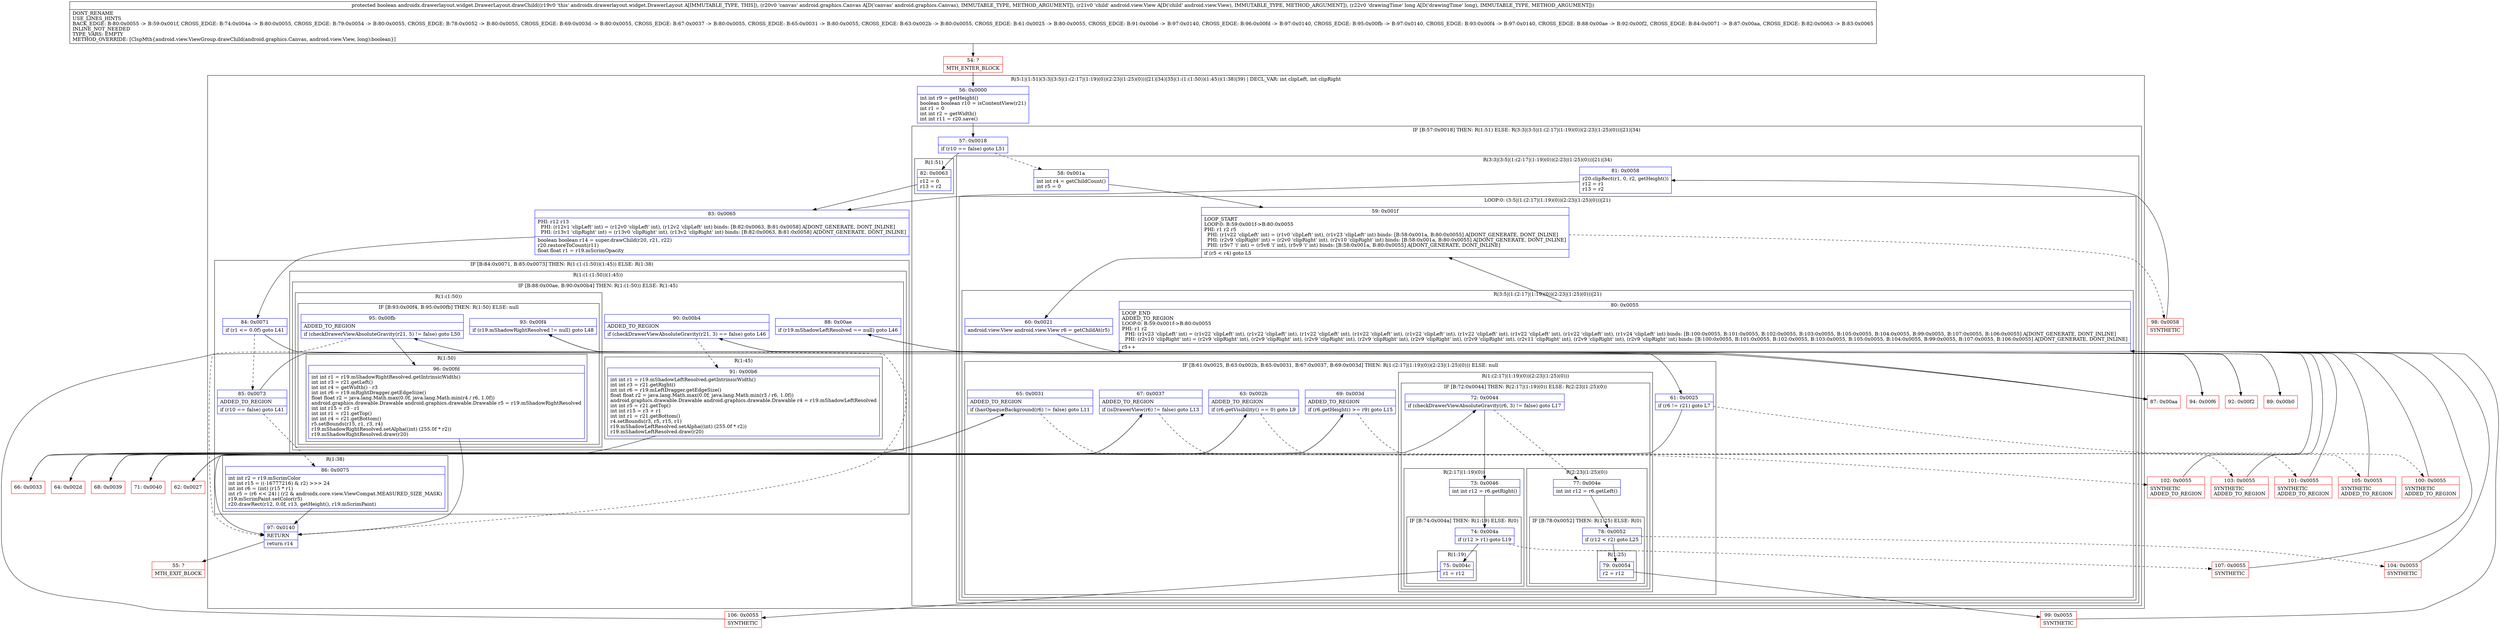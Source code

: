 digraph "CFG forandroidx.drawerlayout.widget.DrawerLayout.drawChild(Landroid\/graphics\/Canvas;Landroid\/view\/View;J)Z" {
subgraph cluster_Region_86259053 {
label = "R(5:1|(1:51)(3:3|(3:5|(1:(2:17|(1:19)(0))(2:23|(1:25)(0)))|21)|34)|35|(1:(1:(1:50))(1:45))(1:38)|39) | DECL_VAR: int clipLeft, int clipRight\l";
node [shape=record,color=blue];
Node_56 [shape=record,label="{56\:\ 0x0000|int int r9 = getHeight()\lboolean boolean r10 = isContentView(r21)\lint r1 = 0\lint int r2 = getWidth()\lint int r11 = r20.save()\l}"];
subgraph cluster_IfRegion_559801034 {
label = "IF [B:57:0x0018] THEN: R(1:51) ELSE: R(3:3|(3:5|(1:(2:17|(1:19)(0))(2:23|(1:25)(0)))|21)|34)";
node [shape=record,color=blue];
Node_57 [shape=record,label="{57\:\ 0x0018|if (r10 == false) goto L51\l}"];
subgraph cluster_Region_1013335897 {
label = "R(1:51)";
node [shape=record,color=blue];
Node_82 [shape=record,label="{82\:\ 0x0063|r12 = 0\lr13 = r2\l}"];
}
subgraph cluster_Region_1186977119 {
label = "R(3:3|(3:5|(1:(2:17|(1:19)(0))(2:23|(1:25)(0)))|21)|34)";
node [shape=record,color=blue];
Node_58 [shape=record,label="{58\:\ 0x001a|int int r4 = getChildCount()\lint r5 = 0\l}"];
subgraph cluster_LoopRegion_463713413 {
label = "LOOP:0: (3:5|(1:(2:17|(1:19)(0))(2:23|(1:25)(0)))|21)";
node [shape=record,color=blue];
Node_59 [shape=record,label="{59\:\ 0x001f|LOOP_START\lLOOP:0: B:59:0x001f\-\>B:80:0x0055\lPHI: r1 r2 r5 \l  PHI: (r1v22 'clipLeft' int) = (r1v0 'clipLeft' int), (r1v23 'clipLeft' int) binds: [B:58:0x001a, B:80:0x0055] A[DONT_GENERATE, DONT_INLINE]\l  PHI: (r2v9 'clipRight' int) = (r2v0 'clipRight' int), (r2v10 'clipRight' int) binds: [B:58:0x001a, B:80:0x0055] A[DONT_GENERATE, DONT_INLINE]\l  PHI: (r5v7 'i' int) = (r5v6 'i' int), (r5v9 'i' int) binds: [B:58:0x001a, B:80:0x0055] A[DONT_GENERATE, DONT_INLINE]\l|if (r5 \< r4) goto L5\l}"];
subgraph cluster_Region_1248297172 {
label = "R(3:5|(1:(2:17|(1:19)(0))(2:23|(1:25)(0)))|21)";
node [shape=record,color=blue];
Node_60 [shape=record,label="{60\:\ 0x0021|android.view.View android.view.View r6 = getChildAt(r5)\l}"];
subgraph cluster_IfRegion_39252776 {
label = "IF [B:61:0x0025, B:63:0x002b, B:65:0x0031, B:67:0x0037, B:69:0x003d] THEN: R(1:(2:17|(1:19)(0))(2:23|(1:25)(0))) ELSE: null";
node [shape=record,color=blue];
Node_61 [shape=record,label="{61\:\ 0x0025|if (r6 != r21) goto L7\l}"];
Node_63 [shape=record,label="{63\:\ 0x002b|ADDED_TO_REGION\l|if (r6.getVisibility() == 0) goto L9\l}"];
Node_65 [shape=record,label="{65\:\ 0x0031|ADDED_TO_REGION\l|if (hasOpaqueBackground(r6) != false) goto L11\l}"];
Node_67 [shape=record,label="{67\:\ 0x0037|ADDED_TO_REGION\l|if (isDrawerView(r6) != false) goto L13\l}"];
Node_69 [shape=record,label="{69\:\ 0x003d|ADDED_TO_REGION\l|if (r6.getHeight() \>= r9) goto L15\l}"];
subgraph cluster_Region_527443630 {
label = "R(1:(2:17|(1:19)(0))(2:23|(1:25)(0)))";
node [shape=record,color=blue];
subgraph cluster_IfRegion_659602777 {
label = "IF [B:72:0x0044] THEN: R(2:17|(1:19)(0)) ELSE: R(2:23|(1:25)(0))";
node [shape=record,color=blue];
Node_72 [shape=record,label="{72\:\ 0x0044|if (checkDrawerViewAbsoluteGravity(r6, 3) != false) goto L17\l}"];
subgraph cluster_Region_1378278800 {
label = "R(2:17|(1:19)(0))";
node [shape=record,color=blue];
Node_73 [shape=record,label="{73\:\ 0x0046|int int r12 = r6.getRight()\l}"];
subgraph cluster_IfRegion_146423088 {
label = "IF [B:74:0x004a] THEN: R(1:19) ELSE: R(0)";
node [shape=record,color=blue];
Node_74 [shape=record,label="{74\:\ 0x004a|if (r12 \> r1) goto L19\l}"];
subgraph cluster_Region_1036011027 {
label = "R(1:19)";
node [shape=record,color=blue];
Node_75 [shape=record,label="{75\:\ 0x004c|r1 = r12\l}"];
}
subgraph cluster_Region_1530433565 {
label = "R(0)";
node [shape=record,color=blue];
}
}
}
subgraph cluster_Region_1411865805 {
label = "R(2:23|(1:25)(0))";
node [shape=record,color=blue];
Node_77 [shape=record,label="{77\:\ 0x004e|int int r12 = r6.getLeft()\l}"];
subgraph cluster_IfRegion_1701621336 {
label = "IF [B:78:0x0052] THEN: R(1:25) ELSE: R(0)";
node [shape=record,color=blue];
Node_78 [shape=record,label="{78\:\ 0x0052|if (r12 \< r2) goto L25\l}"];
subgraph cluster_Region_61434337 {
label = "R(1:25)";
node [shape=record,color=blue];
Node_79 [shape=record,label="{79\:\ 0x0054|r2 = r12\l}"];
}
subgraph cluster_Region_2142070341 {
label = "R(0)";
node [shape=record,color=blue];
}
}
}
}
}
}
Node_80 [shape=record,label="{80\:\ 0x0055|LOOP_END\lADDED_TO_REGION\lLOOP:0: B:59:0x001f\-\>B:80:0x0055\lPHI: r1 r2 \l  PHI: (r1v23 'clipLeft' int) = (r1v22 'clipLeft' int), (r1v22 'clipLeft' int), (r1v22 'clipLeft' int), (r1v22 'clipLeft' int), (r1v22 'clipLeft' int), (r1v22 'clipLeft' int), (r1v22 'clipLeft' int), (r1v22 'clipLeft' int), (r1v24 'clipLeft' int) binds: [B:100:0x0055, B:101:0x0055, B:102:0x0055, B:103:0x0055, B:105:0x0055, B:104:0x0055, B:99:0x0055, B:107:0x0055, B:106:0x0055] A[DONT_GENERATE, DONT_INLINE]\l  PHI: (r2v10 'clipRight' int) = (r2v9 'clipRight' int), (r2v9 'clipRight' int), (r2v9 'clipRight' int), (r2v9 'clipRight' int), (r2v9 'clipRight' int), (r2v9 'clipRight' int), (r2v11 'clipRight' int), (r2v9 'clipRight' int), (r2v9 'clipRight' int) binds: [B:100:0x0055, B:101:0x0055, B:102:0x0055, B:103:0x0055, B:105:0x0055, B:104:0x0055, B:99:0x0055, B:107:0x0055, B:106:0x0055] A[DONT_GENERATE, DONT_INLINE]\l|r5++\l}"];
}
}
Node_81 [shape=record,label="{81\:\ 0x0058|r20.clipRect(r1, 0, r2, getHeight())\lr12 = r1\lr13 = r2\l}"];
}
}
Node_83 [shape=record,label="{83\:\ 0x0065|PHI: r12 r13 \l  PHI: (r12v1 'clipLeft' int) = (r12v0 'clipLeft' int), (r12v2 'clipLeft' int) binds: [B:82:0x0063, B:81:0x0058] A[DONT_GENERATE, DONT_INLINE]\l  PHI: (r13v1 'clipRight' int) = (r13v0 'clipRight' int), (r13v2 'clipRight' int) binds: [B:82:0x0063, B:81:0x0058] A[DONT_GENERATE, DONT_INLINE]\l|boolean boolean r14 = super.drawChild(r20, r21, r22)\lr20.restoreToCount(r11)\lfloat float r1 = r19.mScrimOpacity\l}"];
subgraph cluster_IfRegion_434865950 {
label = "IF [B:84:0x0071, B:85:0x0073] THEN: R(1:(1:(1:50))(1:45)) ELSE: R(1:38)";
node [shape=record,color=blue];
Node_84 [shape=record,label="{84\:\ 0x0071|if (r1 \<= 0.0f) goto L41\l}"];
Node_85 [shape=record,label="{85\:\ 0x0073|ADDED_TO_REGION\l|if (r10 == false) goto L41\l}"];
subgraph cluster_Region_1595796995 {
label = "R(1:(1:(1:50))(1:45))";
node [shape=record,color=blue];
subgraph cluster_IfRegion_1103558168 {
label = "IF [B:88:0x00ae, B:90:0x00b4] THEN: R(1:(1:50)) ELSE: R(1:45)";
node [shape=record,color=blue];
Node_88 [shape=record,label="{88\:\ 0x00ae|if (r19.mShadowLeftResolved == null) goto L46\l}"];
Node_90 [shape=record,label="{90\:\ 0x00b4|ADDED_TO_REGION\l|if (checkDrawerViewAbsoluteGravity(r21, 3) == false) goto L46\l}"];
subgraph cluster_Region_1591815749 {
label = "R(1:(1:50))";
node [shape=record,color=blue];
subgraph cluster_IfRegion_1256912018 {
label = "IF [B:93:0x00f4, B:95:0x00fb] THEN: R(1:50) ELSE: null";
node [shape=record,color=blue];
Node_93 [shape=record,label="{93\:\ 0x00f4|if (r19.mShadowRightResolved != null) goto L48\l}"];
Node_95 [shape=record,label="{95\:\ 0x00fb|ADDED_TO_REGION\l|if (checkDrawerViewAbsoluteGravity(r21, 5) != false) goto L50\l}"];
subgraph cluster_Region_367990447 {
label = "R(1:50)";
node [shape=record,color=blue];
Node_96 [shape=record,label="{96\:\ 0x00fd|int int r1 = r19.mShadowRightResolved.getIntrinsicWidth()\lint int r3 = r21.getLeft()\lint int r4 = getWidth() \- r3\lint int r6 = r19.mRightDragger.getEdgeSize()\lfloat float r2 = java.lang.Math.max(0.0f, java.lang.Math.min(r4 \/ r6, 1.0f))\landroid.graphics.drawable.Drawable android.graphics.drawable.Drawable r5 = r19.mShadowRightResolved\lint int r15 = r3 \- r1\lint int r1 = r21.getTop()\lint int r4 = r21.getBottom()\lr5.setBounds(r15, r1, r3, r4)\lr19.mShadowRightResolved.setAlpha((int) (255.0f * r2))\lr19.mShadowRightResolved.draw(r20)\l}"];
}
}
}
subgraph cluster_Region_465422276 {
label = "R(1:45)";
node [shape=record,color=blue];
Node_91 [shape=record,label="{91\:\ 0x00b6|int int r1 = r19.mShadowLeftResolved.getIntrinsicWidth()\lint int r3 = r21.getRight()\lint int r6 = r19.mLeftDragger.getEdgeSize()\lfloat float r2 = java.lang.Math.max(0.0f, java.lang.Math.min(r3 \/ r6, 1.0f))\landroid.graphics.drawable.Drawable android.graphics.drawable.Drawable r4 = r19.mShadowLeftResolved\lint int r5 = r21.getTop()\lint int r15 = r3 + r1\lint int r1 = r21.getBottom()\lr4.setBounds(r3, r5, r15, r1)\lr19.mShadowLeftResolved.setAlpha((int) (255.0f * r2))\lr19.mShadowLeftResolved.draw(r20)\l}"];
}
}
}
subgraph cluster_Region_1564580487 {
label = "R(1:38)";
node [shape=record,color=blue];
Node_86 [shape=record,label="{86\:\ 0x0075|int int r2 = r19.mScrimColor\lint int r15 = ((\-16777216) & r2) \>\>\> 24\lint int r6 = (int) (r15 * r1)\lint r5 = (r6 \<\< 24) \| (r2 & androidx.core.view.ViewCompat.MEASURED_SIZE_MASK)\lr19.mScrimPaint.setColor(r5)\lr20.drawRect(r12, 0.0f, r13, getHeight(), r19.mScrimPaint)\l}"];
}
}
Node_97 [shape=record,label="{97\:\ 0x0140|RETURN\l|return r14\l}"];
}
Node_54 [shape=record,color=red,label="{54\:\ ?|MTH_ENTER_BLOCK\l}"];
Node_62 [shape=record,color=red,label="{62\:\ 0x0027}"];
Node_64 [shape=record,color=red,label="{64\:\ 0x002d}"];
Node_66 [shape=record,color=red,label="{66\:\ 0x0033}"];
Node_68 [shape=record,color=red,label="{68\:\ 0x0039}"];
Node_71 [shape=record,color=red,label="{71\:\ 0x0040}"];
Node_106 [shape=record,color=red,label="{106\:\ 0x0055|SYNTHETIC\l}"];
Node_107 [shape=record,color=red,label="{107\:\ 0x0055|SYNTHETIC\l}"];
Node_99 [shape=record,color=red,label="{99\:\ 0x0055|SYNTHETIC\l}"];
Node_104 [shape=record,color=red,label="{104\:\ 0x0055|SYNTHETIC\l}"];
Node_105 [shape=record,color=red,label="{105\:\ 0x0055|SYNTHETIC\lADDED_TO_REGION\l}"];
Node_103 [shape=record,color=red,label="{103\:\ 0x0055|SYNTHETIC\lADDED_TO_REGION\l}"];
Node_102 [shape=record,color=red,label="{102\:\ 0x0055|SYNTHETIC\lADDED_TO_REGION\l}"];
Node_101 [shape=record,color=red,label="{101\:\ 0x0055|SYNTHETIC\lADDED_TO_REGION\l}"];
Node_100 [shape=record,color=red,label="{100\:\ 0x0055|SYNTHETIC\lADDED_TO_REGION\l}"];
Node_98 [shape=record,color=red,label="{98\:\ 0x0058|SYNTHETIC\l}"];
Node_55 [shape=record,color=red,label="{55\:\ ?|MTH_EXIT_BLOCK\l}"];
Node_87 [shape=record,color=red,label="{87\:\ 0x00aa}"];
Node_89 [shape=record,color=red,label="{89\:\ 0x00b0}"];
Node_92 [shape=record,color=red,label="{92\:\ 0x00f2}"];
Node_94 [shape=record,color=red,label="{94\:\ 0x00f6}"];
MethodNode[shape=record,label="{protected boolean androidx.drawerlayout.widget.DrawerLayout.drawChild((r19v0 'this' androidx.drawerlayout.widget.DrawerLayout A[IMMUTABLE_TYPE, THIS]), (r20v0 'canvas' android.graphics.Canvas A[D('canvas' android.graphics.Canvas), IMMUTABLE_TYPE, METHOD_ARGUMENT]), (r21v0 'child' android.view.View A[D('child' android.view.View), IMMUTABLE_TYPE, METHOD_ARGUMENT]), (r22v0 'drawingTime' long A[D('drawingTime' long), IMMUTABLE_TYPE, METHOD_ARGUMENT]))  | DONT_RENAME\lUSE_LINES_HINTS\lBACK_EDGE: B:80:0x0055 \-\> B:59:0x001f, CROSS_EDGE: B:74:0x004a \-\> B:80:0x0055, CROSS_EDGE: B:79:0x0054 \-\> B:80:0x0055, CROSS_EDGE: B:78:0x0052 \-\> B:80:0x0055, CROSS_EDGE: B:69:0x003d \-\> B:80:0x0055, CROSS_EDGE: B:67:0x0037 \-\> B:80:0x0055, CROSS_EDGE: B:65:0x0031 \-\> B:80:0x0055, CROSS_EDGE: B:63:0x002b \-\> B:80:0x0055, CROSS_EDGE: B:61:0x0025 \-\> B:80:0x0055, CROSS_EDGE: B:91:0x00b6 \-\> B:97:0x0140, CROSS_EDGE: B:96:0x00fd \-\> B:97:0x0140, CROSS_EDGE: B:95:0x00fb \-\> B:97:0x0140, CROSS_EDGE: B:93:0x00f4 \-\> B:97:0x0140, CROSS_EDGE: B:88:0x00ae \-\> B:92:0x00f2, CROSS_EDGE: B:84:0x0071 \-\> B:87:0x00aa, CROSS_EDGE: B:82:0x0063 \-\> B:83:0x0065\lINLINE_NOT_NEEDED\lTYPE_VARS: EMPTY\lMETHOD_OVERRIDE: [ClspMth\{android.view.ViewGroup.drawChild(android.graphics.Canvas, android.view.View, long):boolean\}]\l}"];
MethodNode -> Node_54;Node_56 -> Node_57;
Node_57 -> Node_58[style=dashed];
Node_57 -> Node_82;
Node_82 -> Node_83;
Node_58 -> Node_59;
Node_59 -> Node_60;
Node_59 -> Node_98[style=dashed];
Node_60 -> Node_61;
Node_61 -> Node_62;
Node_61 -> Node_100[style=dashed];
Node_63 -> Node_64;
Node_63 -> Node_101[style=dashed];
Node_65 -> Node_66;
Node_65 -> Node_102[style=dashed];
Node_67 -> Node_68;
Node_67 -> Node_103[style=dashed];
Node_69 -> Node_71;
Node_69 -> Node_105[style=dashed];
Node_72 -> Node_73;
Node_72 -> Node_77[style=dashed];
Node_73 -> Node_74;
Node_74 -> Node_75;
Node_74 -> Node_107[style=dashed];
Node_75 -> Node_106;
Node_77 -> Node_78;
Node_78 -> Node_79;
Node_78 -> Node_104[style=dashed];
Node_79 -> Node_99;
Node_80 -> Node_59;
Node_81 -> Node_83;
Node_83 -> Node_84;
Node_84 -> Node_85[style=dashed];
Node_84 -> Node_87;
Node_85 -> Node_86[style=dashed];
Node_85 -> Node_87;
Node_88 -> Node_89[style=dashed];
Node_88 -> Node_92;
Node_90 -> Node_91[style=dashed];
Node_90 -> Node_92;
Node_93 -> Node_94;
Node_93 -> Node_97[style=dashed];
Node_95 -> Node_96;
Node_95 -> Node_97[style=dashed];
Node_96 -> Node_97;
Node_91 -> Node_97;
Node_86 -> Node_97;
Node_97 -> Node_55;
Node_54 -> Node_56;
Node_62 -> Node_63;
Node_64 -> Node_65;
Node_66 -> Node_67;
Node_68 -> Node_69;
Node_71 -> Node_72;
Node_106 -> Node_80;
Node_107 -> Node_80;
Node_99 -> Node_80;
Node_104 -> Node_80;
Node_105 -> Node_80;
Node_103 -> Node_80;
Node_102 -> Node_80;
Node_101 -> Node_80;
Node_100 -> Node_80;
Node_98 -> Node_81;
Node_87 -> Node_88;
Node_89 -> Node_90;
Node_92 -> Node_93;
Node_94 -> Node_95;
}

